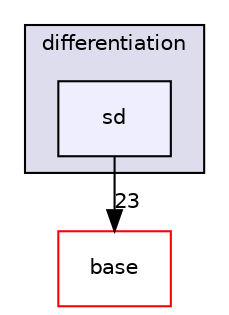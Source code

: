 digraph "include/deal.II/differentiation/sd" {
  compound=true
  node [ fontsize="10", fontname="Helvetica"];
  edge [ labelfontsize="10", labelfontname="Helvetica"];
  subgraph clusterdir_f3c5e5ce8027ac46c102eb7f94481274 {
    graph [ bgcolor="#ddddee", pencolor="black", label="differentiation" fontname="Helvetica", fontsize="10", URL="dir_f3c5e5ce8027ac46c102eb7f94481274.html"]
  dir_9f185de39f30f5bd381b96f20bd33dae [shape=box, label="sd", style="filled", fillcolor="#eeeeff", pencolor="black", URL="dir_9f185de39f30f5bd381b96f20bd33dae.html"];
  }
  dir_90a2ad6518b731f1dc196d14153b8b6b [shape=box label="base" fillcolor="white" style="filled" color="red" URL="dir_90a2ad6518b731f1dc196d14153b8b6b.html"];
  dir_9f185de39f30f5bd381b96f20bd33dae->dir_90a2ad6518b731f1dc196d14153b8b6b [headlabel="23", labeldistance=1.5 headhref="dir_000085_000010.html"];
}
